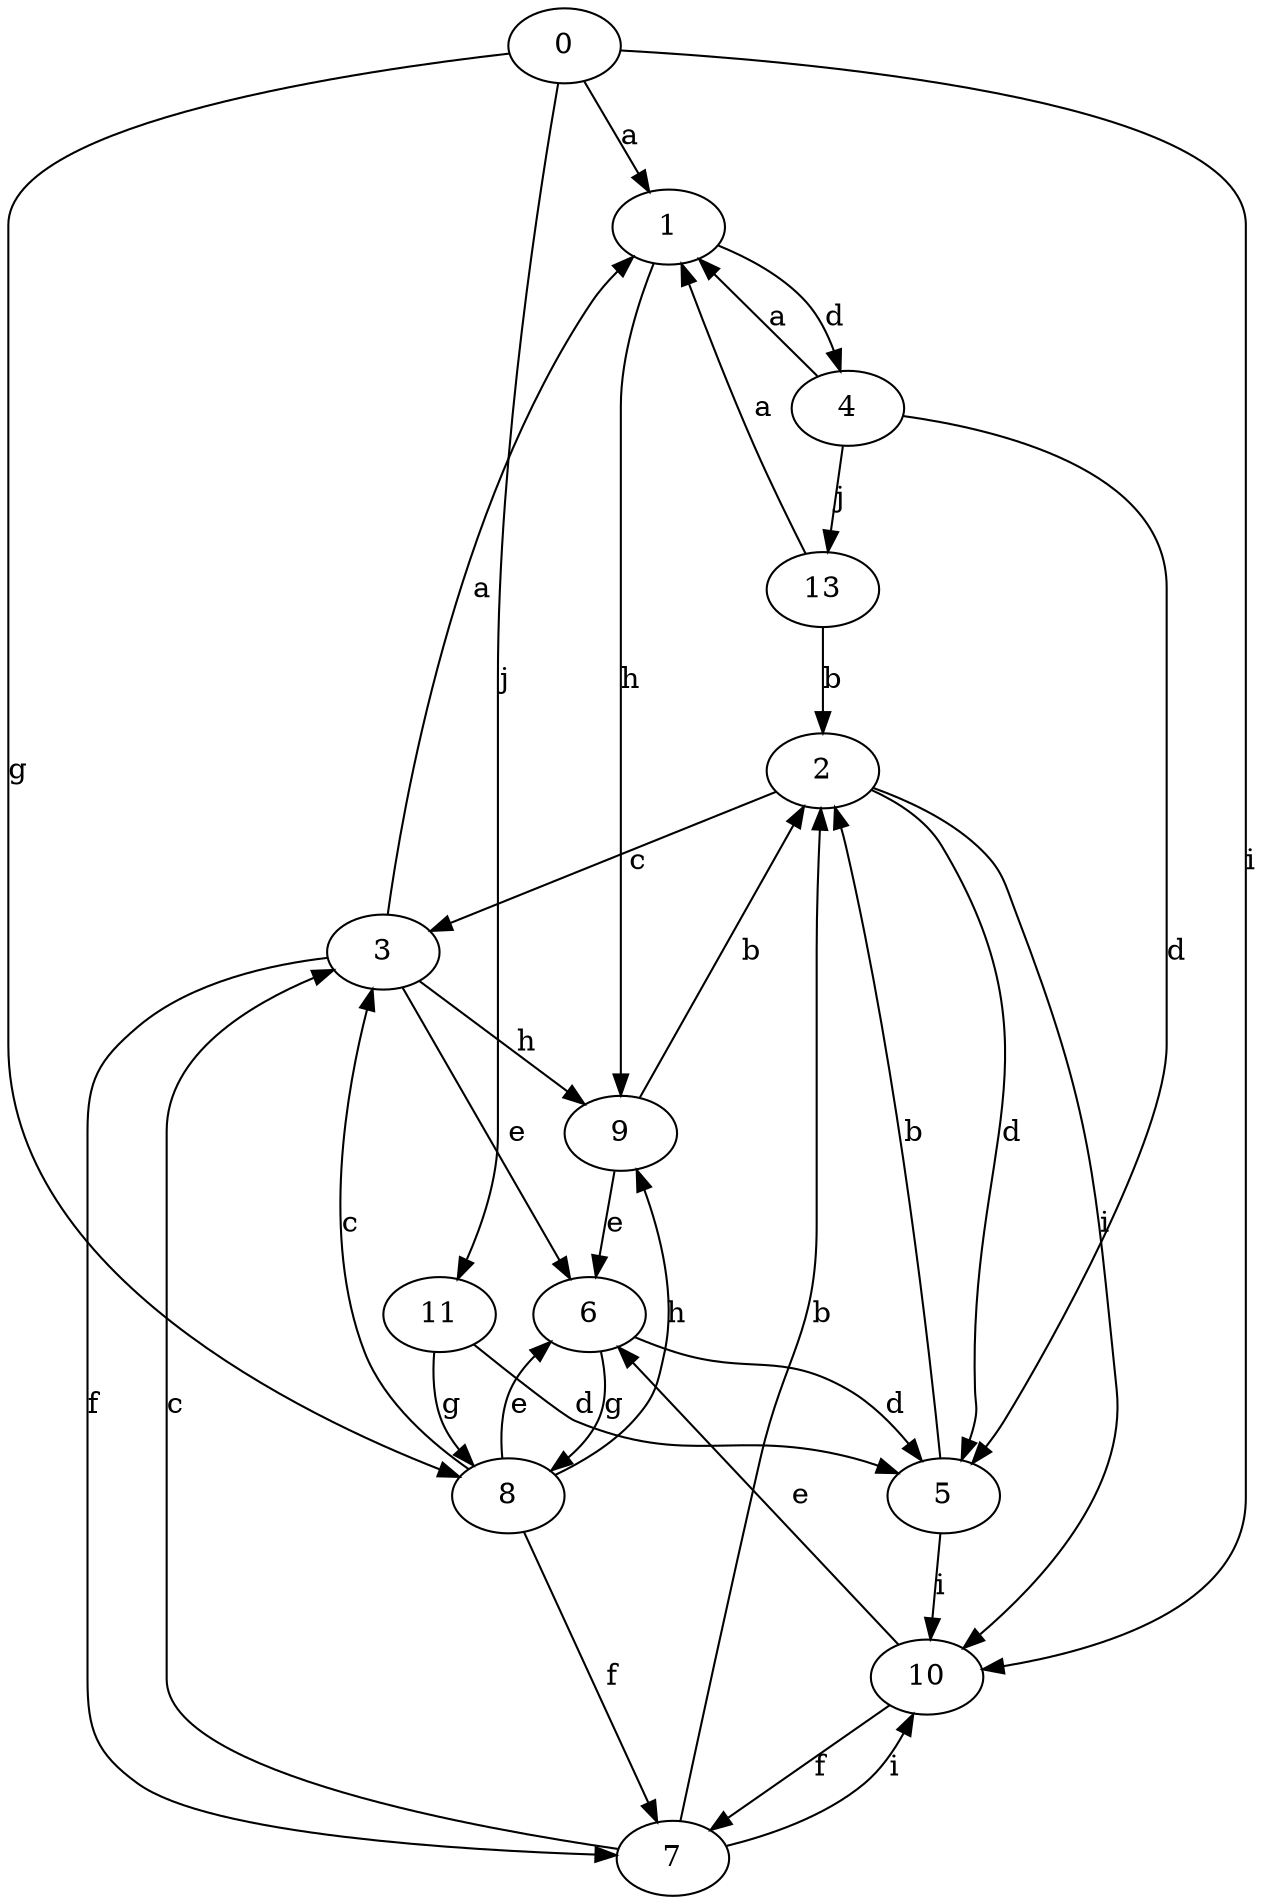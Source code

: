 strict digraph  {
0;
1;
2;
3;
4;
5;
6;
7;
8;
9;
10;
11;
13;
0 -> 1  [label=a];
0 -> 8  [label=g];
0 -> 10  [label=i];
0 -> 11  [label=j];
1 -> 4  [label=d];
1 -> 9  [label=h];
2 -> 3  [label=c];
2 -> 5  [label=d];
2 -> 10  [label=i];
3 -> 1  [label=a];
3 -> 6  [label=e];
3 -> 7  [label=f];
3 -> 9  [label=h];
4 -> 1  [label=a];
4 -> 5  [label=d];
4 -> 13  [label=j];
5 -> 2  [label=b];
5 -> 10  [label=i];
6 -> 5  [label=d];
6 -> 8  [label=g];
7 -> 2  [label=b];
7 -> 3  [label=c];
7 -> 10  [label=i];
8 -> 3  [label=c];
8 -> 6  [label=e];
8 -> 7  [label=f];
8 -> 9  [label=h];
9 -> 2  [label=b];
9 -> 6  [label=e];
10 -> 6  [label=e];
10 -> 7  [label=f];
11 -> 5  [label=d];
11 -> 8  [label=g];
13 -> 1  [label=a];
13 -> 2  [label=b];
}
